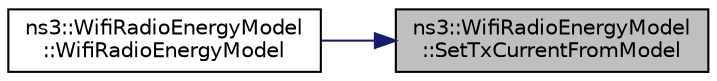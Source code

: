 digraph "ns3::WifiRadioEnergyModel::SetTxCurrentFromModel"
{
 // LATEX_PDF_SIZE
  edge [fontname="Helvetica",fontsize="10",labelfontname="Helvetica",labelfontsize="10"];
  node [fontname="Helvetica",fontsize="10",shape=record];
  rankdir="RL";
  Node1 [label="ns3::WifiRadioEnergyModel\l::SetTxCurrentFromModel",height=0.2,width=0.4,color="black", fillcolor="grey75", style="filled", fontcolor="black",tooltip="Calls the CalcTxCurrent method of the TX current model to compute the TX current based on such model."];
  Node1 -> Node2 [dir="back",color="midnightblue",fontsize="10",style="solid",fontname="Helvetica"];
  Node2 [label="ns3::WifiRadioEnergyModel\l::WifiRadioEnergyModel",height=0.2,width=0.4,color="black", fillcolor="white", style="filled",URL="$classns3_1_1_wifi_radio_energy_model.html#a6b0e21d95458627bd77d2dc7cbed349b",tooltip=" "];
}
